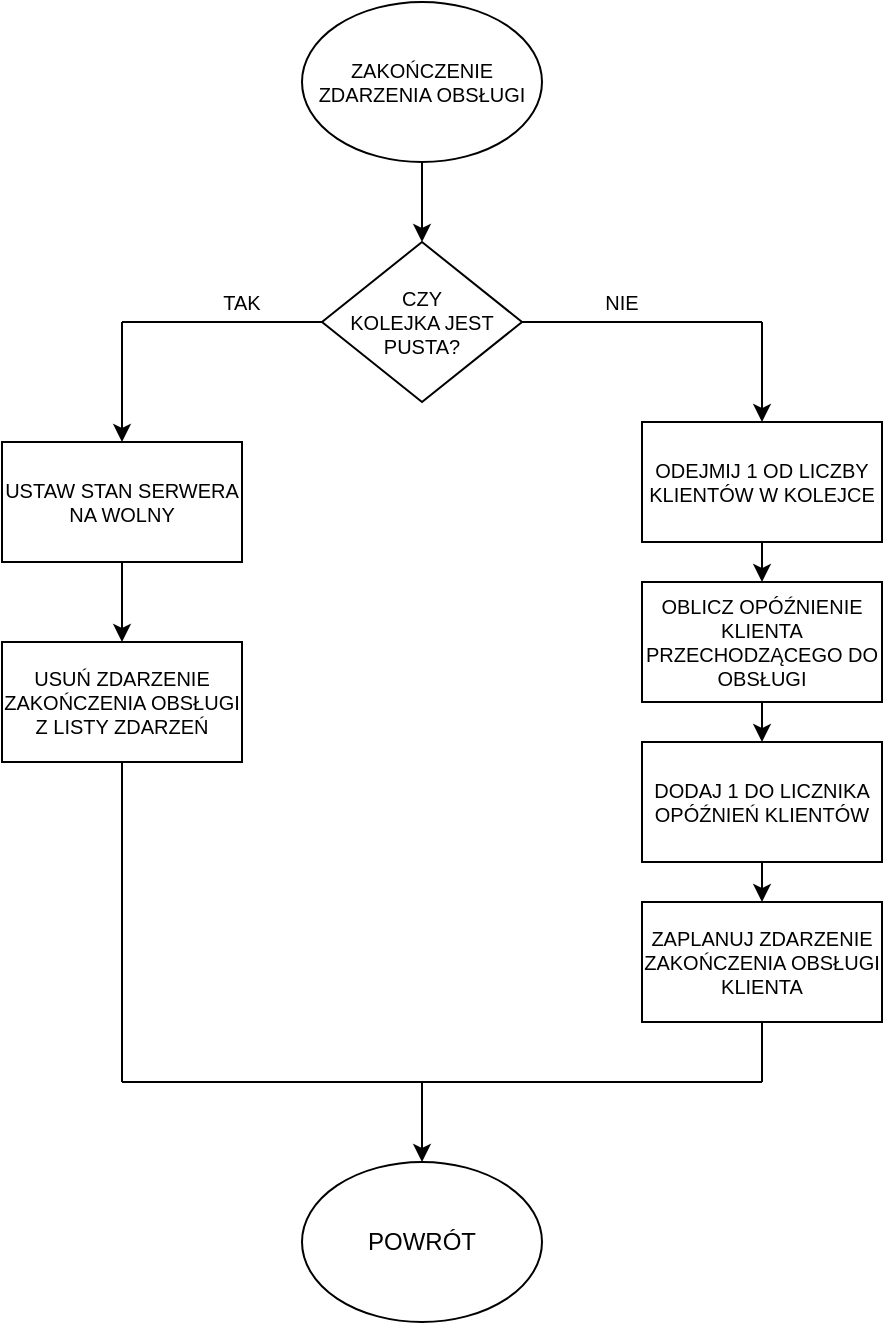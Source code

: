 <mxfile version="12.1.3" pages="1"><diagram id="JPPPx3LXmLFrDmcSi7B3" name="Page-1"><mxGraphModel dx="1584" dy="687" grid="1" gridSize="10" guides="1" tooltips="1" connect="1" arrows="1" fold="1" page="1" pageScale="1" pageWidth="827" pageHeight="1169" math="0" shadow="0"><root><mxCell id="0"/><mxCell id="1" parent="0"/><mxCell id="lLakL5vzoZlWuqHJ2Acu-16" value="ZAKOŃCZENIE ZDARZENIA OBSŁUGI" style="ellipse;whiteSpace=wrap;html=1;fontSize=10;" vertex="1" parent="1"><mxGeometry x="340" y="20" width="120" height="80" as="geometry"/></mxCell><mxCell id="lLakL5vzoZlWuqHJ2Acu-17" value="" style="endArrow=classic;html=1;fontSize=10;exitX=0.5;exitY=1;exitDx=0;exitDy=0;" edge="1" parent="1" source="lLakL5vzoZlWuqHJ2Acu-16"><mxGeometry width="50" height="50" relative="1" as="geometry"><mxPoint x="340" y="170" as="sourcePoint"/><mxPoint x="400" y="140" as="targetPoint"/></mxGeometry></mxCell><mxCell id="lLakL5vzoZlWuqHJ2Acu-18" value="CZY&lt;br&gt;KOLEJKA JEST PUSTA?" style="rhombus;whiteSpace=wrap;html=1;fontSize=10;" vertex="1" parent="1"><mxGeometry x="350" y="140" width="100" height="80" as="geometry"/></mxCell><mxCell id="lLakL5vzoZlWuqHJ2Acu-19" value="" style="endArrow=none;html=1;fontSize=10;entryX=0;entryY=0.5;entryDx=0;entryDy=0;" edge="1" parent="1" target="lLakL5vzoZlWuqHJ2Acu-18"><mxGeometry width="50" height="50" relative="1" as="geometry"><mxPoint x="250" y="180" as="sourcePoint"/><mxPoint x="390" y="240" as="targetPoint"/></mxGeometry></mxCell><mxCell id="lLakL5vzoZlWuqHJ2Acu-22" value="USTAW STAN SERWERA NA WOLNY" style="rounded=0;whiteSpace=wrap;html=1;fontSize=10;" vertex="1" parent="1"><mxGeometry x="190" y="240" width="120" height="60" as="geometry"/></mxCell><mxCell id="lLakL5vzoZlWuqHJ2Acu-23" value="" style="endArrow=classic;html=1;fontSize=10;entryX=0.5;entryY=0;entryDx=0;entryDy=0;" edge="1" parent="1" target="lLakL5vzoZlWuqHJ2Acu-22"><mxGeometry width="50" height="50" relative="1" as="geometry"><mxPoint x="250" y="180" as="sourcePoint"/><mxPoint x="240" y="320" as="targetPoint"/></mxGeometry></mxCell><mxCell id="lLakL5vzoZlWuqHJ2Acu-24" value="USUŃ ZDARZENIE ZAKOŃCZENIA OBSŁUGI Z LISTY ZDARZEŃ" style="rounded=0;whiteSpace=wrap;html=1;fontSize=10;" vertex="1" parent="1"><mxGeometry x="190" y="340" width="120" height="60" as="geometry"/></mxCell><mxCell id="lLakL5vzoZlWuqHJ2Acu-25" value="" style="endArrow=classic;html=1;fontSize=10;exitX=0.5;exitY=1;exitDx=0;exitDy=0;entryX=0.5;entryY=0;entryDx=0;entryDy=0;" edge="1" parent="1" source="lLakL5vzoZlWuqHJ2Acu-22" target="lLakL5vzoZlWuqHJ2Acu-24"><mxGeometry width="50" height="50" relative="1" as="geometry"><mxPoint x="190" y="470" as="sourcePoint"/><mxPoint x="240" y="420" as="targetPoint"/></mxGeometry></mxCell><mxCell id="lLakL5vzoZlWuqHJ2Acu-26" value="" style="endArrow=none;html=1;fontSize=10;entryX=0.5;entryY=1;entryDx=0;entryDy=0;" edge="1" parent="1" target="lLakL5vzoZlWuqHJ2Acu-24"><mxGeometry width="50" height="50" relative="1" as="geometry"><mxPoint x="250" y="470" as="sourcePoint"/><mxPoint x="290" y="450" as="targetPoint"/></mxGeometry></mxCell><mxCell id="lLakL5vzoZlWuqHJ2Acu-27" value="TAK" style="text;html=1;strokeColor=none;fillColor=none;align=center;verticalAlign=middle;whiteSpace=wrap;rounded=0;fontSize=10;" vertex="1" parent="1"><mxGeometry x="290" y="160" width="40" height="20" as="geometry"/></mxCell><mxCell id="lLakL5vzoZlWuqHJ2Acu-28" value="" style="endArrow=none;html=1;fontSize=10;exitX=1;exitY=0.5;exitDx=0;exitDy=0;" edge="1" parent="1" source="lLakL5vzoZlWuqHJ2Acu-18"><mxGeometry width="50" height="50" relative="1" as="geometry"><mxPoint x="190" y="540" as="sourcePoint"/><mxPoint x="570" y="180" as="targetPoint"/></mxGeometry></mxCell><mxCell id="lLakL5vzoZlWuqHJ2Acu-29" value="NIE" style="text;html=1;strokeColor=none;fillColor=none;align=center;verticalAlign=middle;whiteSpace=wrap;rounded=0;fontSize=10;" vertex="1" parent="1"><mxGeometry x="480" y="160" width="40" height="20" as="geometry"/></mxCell><mxCell id="lLakL5vzoZlWuqHJ2Acu-30" value="" style="endArrow=classic;html=1;fontSize=10;" edge="1" parent="1"><mxGeometry width="50" height="50" relative="1" as="geometry"><mxPoint x="570" y="180" as="sourcePoint"/><mxPoint x="570" y="230" as="targetPoint"/></mxGeometry></mxCell><mxCell id="lLakL5vzoZlWuqHJ2Acu-31" value="ODEJMIJ 1 OD LICZBY KLIENTÓW W KOLEJCE" style="rounded=0;whiteSpace=wrap;html=1;fontSize=10;" vertex="1" parent="1"><mxGeometry x="510" y="230" width="120" height="60" as="geometry"/></mxCell><mxCell id="lLakL5vzoZlWuqHJ2Acu-32" value="OBLICZ OPÓŹNIENIE KLIENTA PRZECHODZĄCEGO DO OBSŁUGI" style="rounded=0;whiteSpace=wrap;html=1;fontSize=10;" vertex="1" parent="1"><mxGeometry x="510" y="310" width="120" height="60" as="geometry"/></mxCell><mxCell id="lLakL5vzoZlWuqHJ2Acu-33" value="DODAJ 1 DO LICZNIKA OPÓŹNIEŃ KLIENTÓW" style="rounded=0;whiteSpace=wrap;html=1;fontSize=10;" vertex="1" parent="1"><mxGeometry x="510" y="390" width="120" height="60" as="geometry"/></mxCell><mxCell id="lLakL5vzoZlWuqHJ2Acu-34" value="ZAPLANUJ ZDARZENIE ZAKOŃCZENIA OBSŁUGI KLIENTA" style="rounded=0;whiteSpace=wrap;html=1;fontSize=10;" vertex="1" parent="1"><mxGeometry x="510" y="470" width="120" height="60" as="geometry"/></mxCell><mxCell id="lLakL5vzoZlWuqHJ2Acu-35" value="" style="endArrow=none;html=1;fontSize=10;" edge="1" parent="1"><mxGeometry width="50" height="50" relative="1" as="geometry"><mxPoint x="250" y="560" as="sourcePoint"/><mxPoint x="250" y="470" as="targetPoint"/></mxGeometry></mxCell><mxCell id="lLakL5vzoZlWuqHJ2Acu-36" value="" style="endArrow=none;html=1;fontSize=10;" edge="1" parent="1"><mxGeometry width="50" height="50" relative="1" as="geometry"><mxPoint x="570" y="560" as="sourcePoint"/><mxPoint x="250" y="560" as="targetPoint"/></mxGeometry></mxCell><mxCell id="lLakL5vzoZlWuqHJ2Acu-37" value="" style="endArrow=classic;html=1;fontSize=10;exitX=0.5;exitY=1;exitDx=0;exitDy=0;" edge="1" parent="1" source="lLakL5vzoZlWuqHJ2Acu-31" target="lLakL5vzoZlWuqHJ2Acu-32"><mxGeometry width="50" height="50" relative="1" as="geometry"><mxPoint x="190" y="630" as="sourcePoint"/><mxPoint x="240" y="580" as="targetPoint"/></mxGeometry></mxCell><mxCell id="lLakL5vzoZlWuqHJ2Acu-38" value="" style="endArrow=classic;html=1;fontSize=10;exitX=0.5;exitY=1;exitDx=0;exitDy=0;entryX=0.5;entryY=0;entryDx=0;entryDy=0;" edge="1" parent="1" source="lLakL5vzoZlWuqHJ2Acu-32" target="lLakL5vzoZlWuqHJ2Acu-33"><mxGeometry width="50" height="50" relative="1" as="geometry"><mxPoint x="190" y="630" as="sourcePoint"/><mxPoint x="240" y="580" as="targetPoint"/></mxGeometry></mxCell><mxCell id="lLakL5vzoZlWuqHJ2Acu-39" value="" style="endArrow=classic;html=1;fontSize=10;exitX=0.5;exitY=1;exitDx=0;exitDy=0;" edge="1" parent="1" source="lLakL5vzoZlWuqHJ2Acu-33" target="lLakL5vzoZlWuqHJ2Acu-34"><mxGeometry width="50" height="50" relative="1" as="geometry"><mxPoint x="190" y="630" as="sourcePoint"/><mxPoint x="240" y="580" as="targetPoint"/></mxGeometry></mxCell><mxCell id="lLakL5vzoZlWuqHJ2Acu-41" value="" style="endArrow=classic;html=1;fontSize=10;" edge="1" parent="1" target="lLakL5vzoZlWuqHJ2Acu-43"><mxGeometry width="50" height="50" relative="1" as="geometry"><mxPoint x="400" y="560" as="sourcePoint"/><mxPoint x="400" y="600" as="targetPoint"/></mxGeometry></mxCell><mxCell id="lLakL5vzoZlWuqHJ2Acu-42" value="" style="endArrow=none;html=1;fontSize=10;entryX=0.5;entryY=1;entryDx=0;entryDy=0;" edge="1" parent="1" target="lLakL5vzoZlWuqHJ2Acu-34"><mxGeometry width="50" height="50" relative="1" as="geometry"><mxPoint x="570" y="560" as="sourcePoint"/><mxPoint x="230" y="670" as="targetPoint"/></mxGeometry></mxCell><mxCell id="lLakL5vzoZlWuqHJ2Acu-43" value="POWRÓT" style="ellipse;whiteSpace=wrap;html=1;" vertex="1" parent="1"><mxGeometry x="340" y="600" width="120" height="80" as="geometry"/></mxCell></root></mxGraphModel></diagram></mxfile>